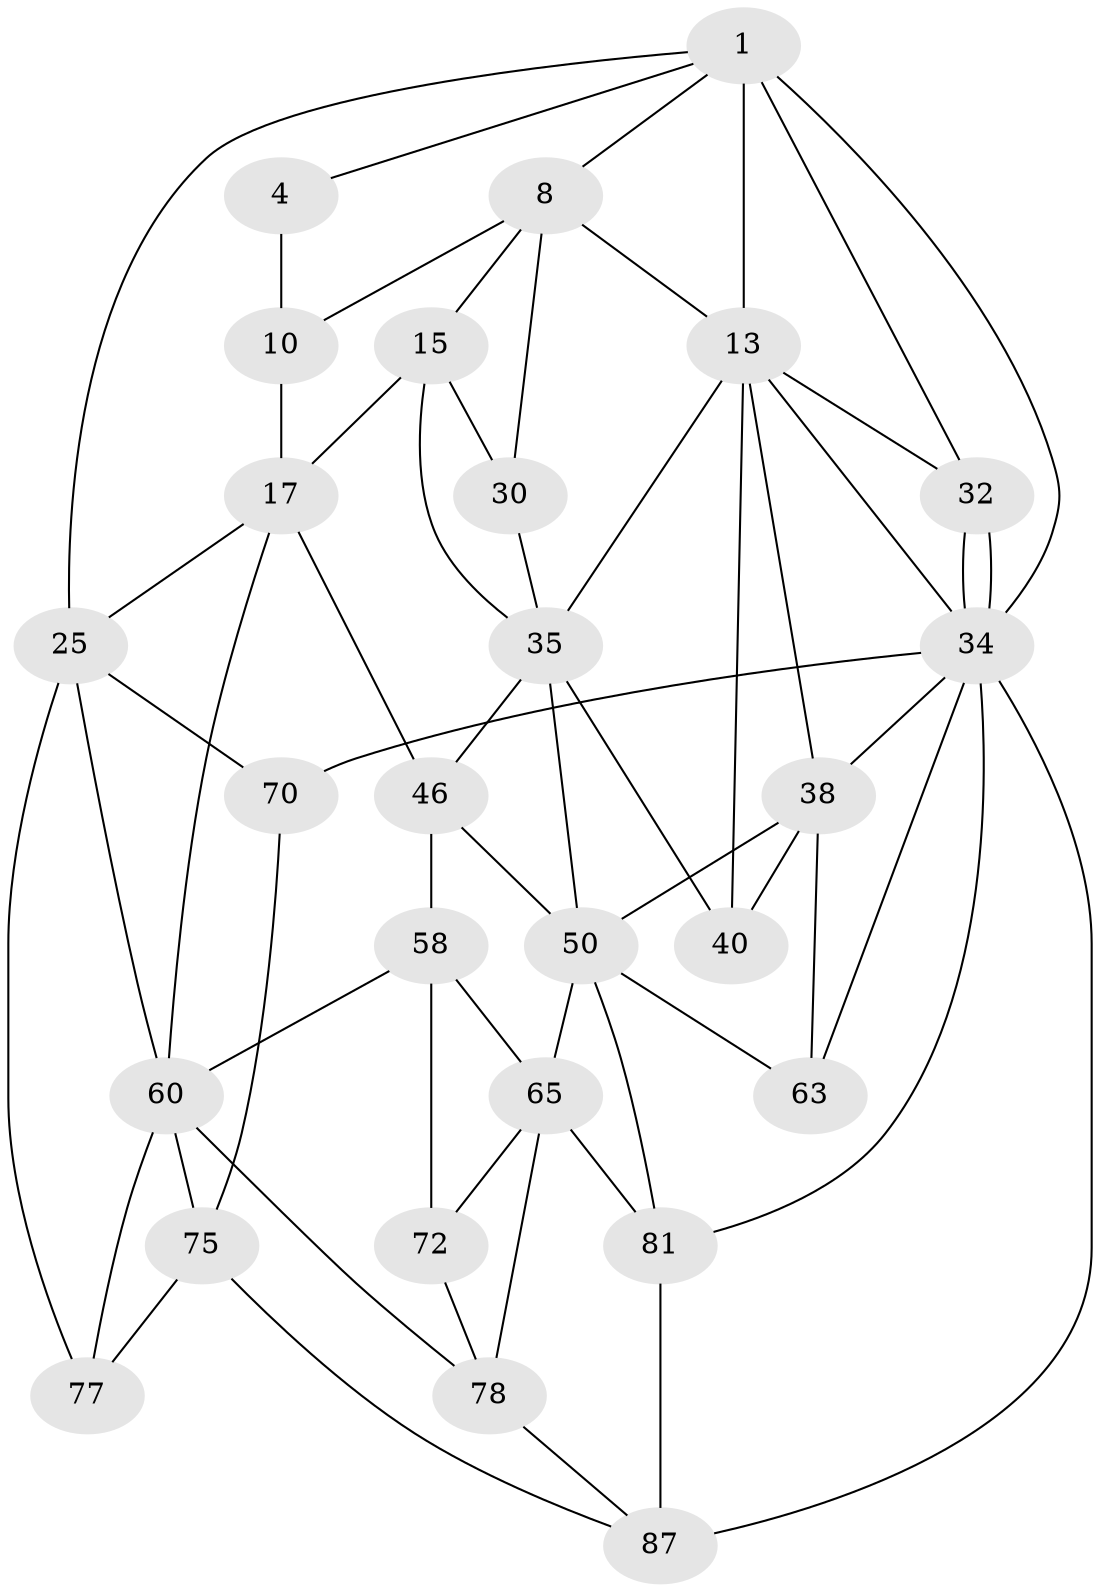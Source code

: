// original degree distribution, {3: 0.04395604395604396, 6: 0.23076923076923078, 5: 0.5054945054945055, 4: 0.21978021978021978}
// Generated by graph-tools (version 1.1) at 2025/21/03/04/25 18:21:12]
// undirected, 27 vertices, 60 edges
graph export_dot {
graph [start="1"]
  node [color=gray90,style=filled];
  1 [pos="+0.4108494950766814+0",super="+2+6"];
  4 [pos="+0+0.1528780781406455",super="+5"];
  8 [pos="+0.5031184175599577+0.1689762851961135",super="+21+9"];
  10 [pos="+0.2892054439695754+0.19888433595347674",super="+14"];
  13 [pos="+0.7824528840154346+0.25683616527022296",super="+18"];
  15 [pos="+0.4617211975694686+0.21224461271538886",super="+16+26"];
  17 [pos="+0.1983970107903318+0.38045165492778577",super="+22"];
  25 [pos="+0+0.49172530175234946",super="+68"];
  30 [pos="+0.4704167755042889+0.45139108366465747"];
  32 [pos="+1+0.258894357827507"];
  34 [pos="+1+0.2641113164324956",super="+48+53"];
  35 [pos="+0.6120298410805448+0.4330461639097276",super="+42+36"];
  38 [pos="+0.807914597518447+0.5699810404485521",super="+39+52"];
  40 [pos="+0.7572915638297639+0.47515859216504275"];
  46 [pos="+0.402977600630416+0.5959893018806662",super="+47+56"];
  50 [pos="+0.7203656173842181+0.6754320961090509",super="+51+79"];
  58 [pos="+0.27638826227537094+0.6691393602844735",super="+59"];
  60 [pos="+0.1912317785635975+0.7260205388640337",super="+61+74"];
  63 [pos="+1+0.8172573482000794",super="+64"];
  65 [pos="+0.4806022713480048+0.734945256010444",super="+66+83"];
  70 [pos="+0+1"];
  72 [pos="+0.3291037452013371+0.8102467431714843",super="+73"];
  75 [pos="+0.2061423167465642+0.8750407906197706",super="+76"];
  77 [pos="+0.08801343963913381+0.8017069115095089"];
  78 [pos="+0.2901210884758849+0.8513545727993121",super="+85"];
  81 [pos="+0.6277437196115898+1",super="+82+90"];
  87 [pos="+0.3501432536962605+0.9273694203658631",super="+88"];
  1 -- 32;
  1 -- 34 [weight=2];
  1 -- 4;
  1 -- 13 [weight=2];
  1 -- 25;
  1 -- 8;
  4 -- 10 [weight=2];
  8 -- 30;
  8 -- 10;
  8 -- 15;
  8 -- 13;
  10 -- 17;
  13 -- 32;
  13 -- 35;
  13 -- 38;
  13 -- 40;
  13 -- 34;
  15 -- 17 [weight=2];
  15 -- 35;
  15 -- 30;
  17 -- 25;
  17 -- 46;
  17 -- 60;
  25 -- 77;
  25 -- 70;
  25 -- 60;
  30 -- 35;
  32 -- 34;
  32 -- 34;
  34 -- 38 [weight=2];
  34 -- 81;
  34 -- 70;
  34 -- 87;
  34 -- 63;
  35 -- 40;
  35 -- 46;
  35 -- 50;
  38 -- 40;
  38 -- 50;
  38 -- 63;
  46 -- 50;
  46 -- 58;
  50 -- 65;
  50 -- 81 [weight=2];
  50 -- 63 [weight=2];
  58 -- 65;
  58 -- 72;
  58 -- 60;
  60 -- 77;
  60 -- 75;
  60 -- 78;
  65 -- 72 [weight=2];
  65 -- 81;
  65 -- 78;
  70 -- 75;
  72 -- 78;
  75 -- 77;
  75 -- 87;
  78 -- 87;
  81 -- 87 [weight=2];
}
